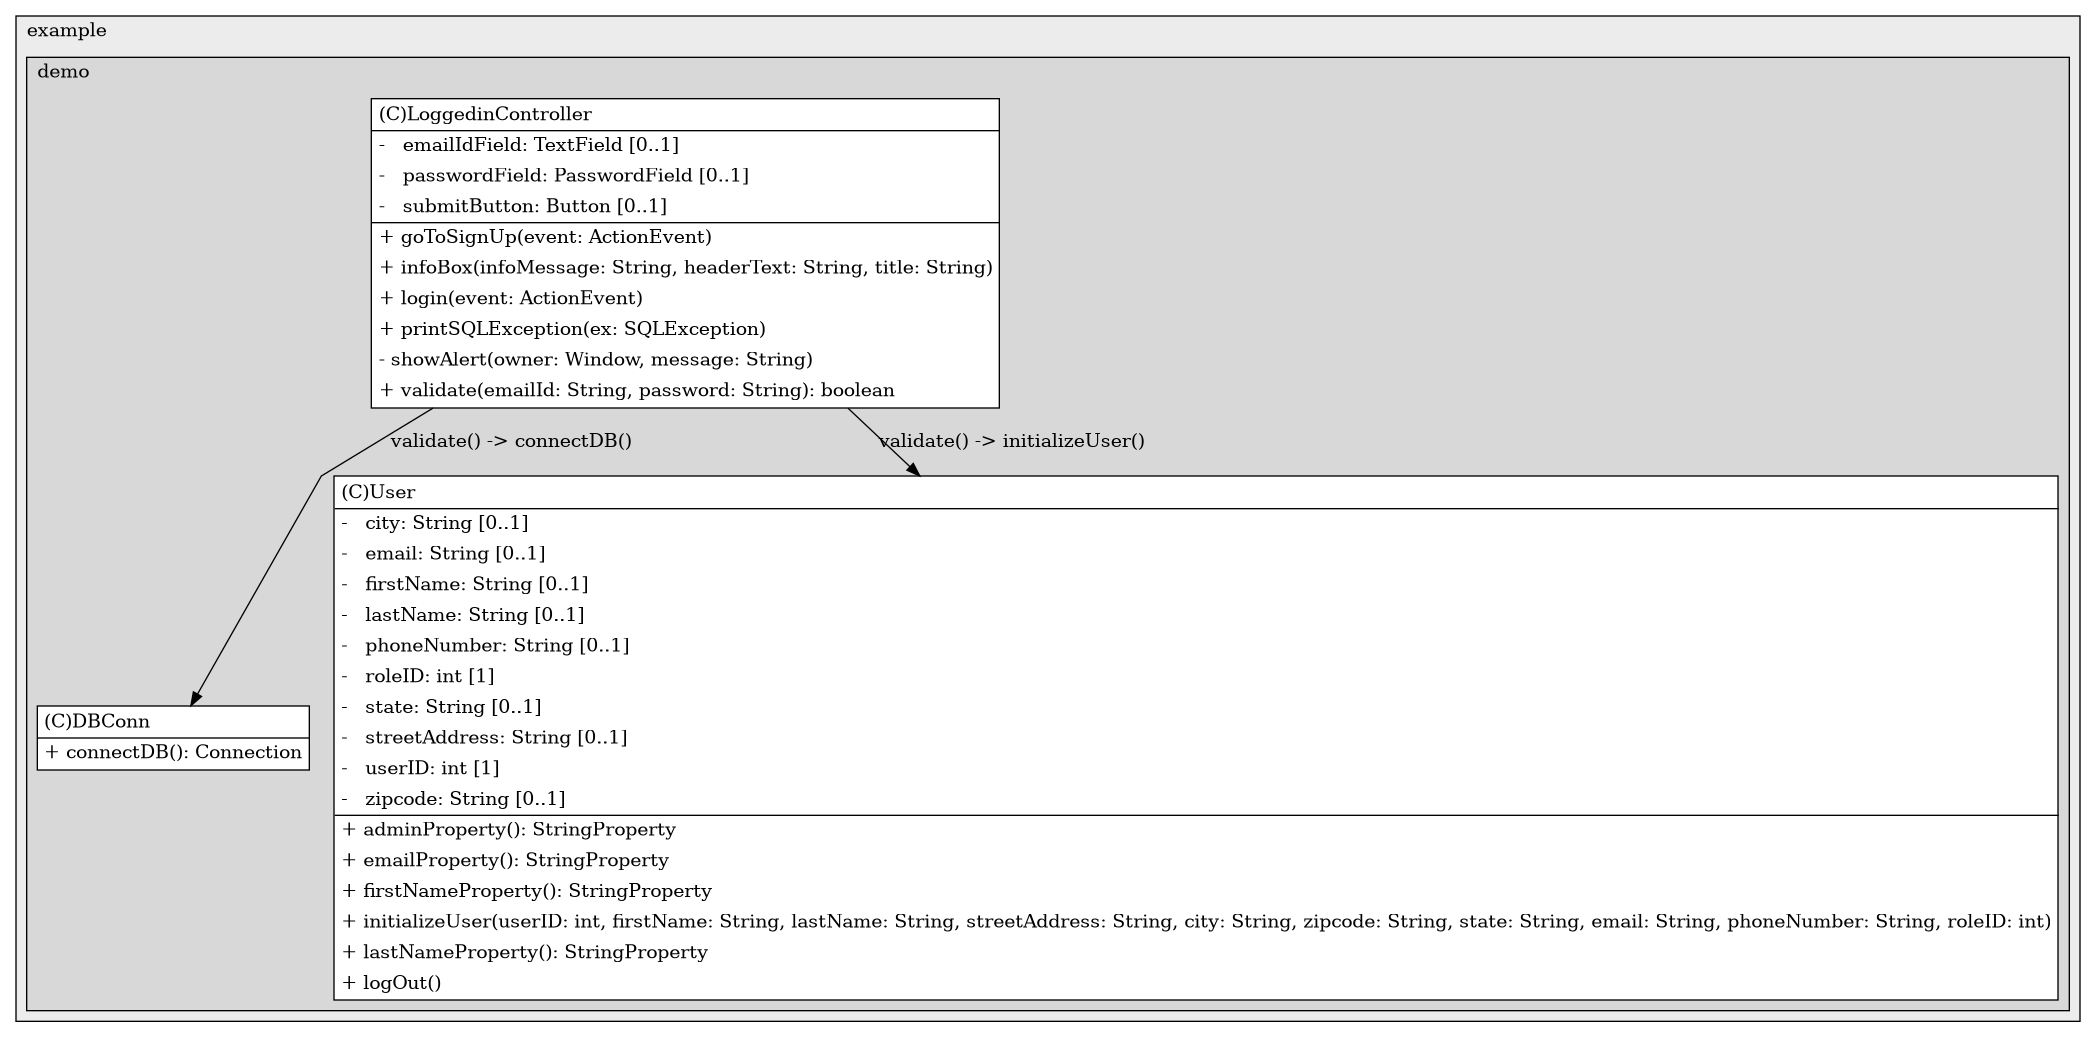 @startuml

/' diagram meta data start
config=StructureConfiguration;
{
  "projectClassification": {
    "searchMode": "OpenProject", // OpenProject, AllProjects
    "includedProjects": "",
    "pathEndKeywords": "*.impl",
    "isClientPath": "",
    "isClientName": "",
    "isTestPath": "",
    "isTestName": "",
    "isMappingPath": "",
    "isMappingName": "",
    "isDataAccessPath": "",
    "isDataAccessName": "",
    "isDataStructurePath": "",
    "isDataStructureName": "",
    "isInterfaceStructuresPath": "",
    "isInterfaceStructuresName": "",
    "isEntryPointPath": "",
    "isEntryPointName": "",
    "treatFinalFieldsAsMandatory": false
  },
  "graphRestriction": {
    "classPackageExcludeFilter": "",
    "classPackageIncludeFilter": "",
    "classNameExcludeFilter": "",
    "classNameIncludeFilter": "",
    "methodNameExcludeFilter": "",
    "methodNameIncludeFilter": "",
    "removeByInheritance": "", // inheritance/annotation based filtering is done in a second step
    "removeByAnnotation": "",
    "removeByClassPackage": "", // cleanup the graph after inheritance/annotation based filtering is done
    "removeByClassName": "",
    "cutMappings": false,
    "cutEnum": true,
    "cutTests": true,
    "cutClient": true,
    "cutDataAccess": false,
    "cutInterfaceStructures": false,
    "cutDataStructures": false,
    "cutGetterAndSetter": true,
    "cutConstructors": true
  },
  "graphTraversal": {
    "forwardDepth": 6,
    "backwardDepth": 6,
    "classPackageExcludeFilter": "",
    "classPackageIncludeFilter": "",
    "classNameExcludeFilter": "",
    "classNameIncludeFilter": "",
    "methodNameExcludeFilter": "",
    "methodNameIncludeFilter": "",
    "hideMappings": false,
    "hideDataStructures": false,
    "hidePrivateMethods": true,
    "hideInterfaceCalls": true, // indirection: implementation -> interface (is hidden) -> implementation
    "onlyShowApplicationEntryPoints": false, // root node is included
    "useMethodCallsForStructureDiagram": "ForwardOnly" // ForwardOnly, BothDirections, No
  },
  "details": {
    "aggregation": "GroupByClass", // ByClass, GroupByClass, None
    "showClassGenericTypes": true,
    "showMethods": true,
    "showMethodParameterNames": true,
    "showMethodParameterTypes": true,
    "showMethodReturnType": true,
    "showPackageLevels": 2,
    "showDetailedClassStructure": true
  },
  "rootClass": "com.example.demo.LoggedinController",
  "extensionCallbackMethod": "" // qualified.class.name#methodName - signature: public static String method(String)
}
diagram meta data end '/



digraph g {
    rankdir="TB"
    splines=polyline
    

'nodes 
subgraph cluster_1322970774 { 
   	label=example
	labeljust=l
	fillcolor="#ececec"
	style=filled
   
   subgraph cluster_134842393 { 
   	label=demo
	labeljust=l
	fillcolor="#d8d8d8"
	style=filled
   
   DBConn813456180[
	label=<<TABLE BORDER="1" CELLBORDER="0" CELLPADDING="4" CELLSPACING="0">
<TR><TD ALIGN="LEFT" >(C)DBConn</TD></TR>
<HR/>
<TR><TD ALIGN="LEFT" >+ connectDB(): Connection</TD></TR>
</TABLE>>
	style=filled
	margin=0
	shape=plaintext
	fillcolor="#FFFFFF"
];

LoggedinController813456180[
	label=<<TABLE BORDER="1" CELLBORDER="0" CELLPADDING="4" CELLSPACING="0">
<TR><TD ALIGN="LEFT" >(C)LoggedinController</TD></TR>
<HR/>
<TR><TD ALIGN="LEFT" >-   emailIdField: TextField [0..1]</TD></TR>
<TR><TD ALIGN="LEFT" >-   passwordField: PasswordField [0..1]</TD></TR>
<TR><TD ALIGN="LEFT" >-   submitButton: Button [0..1]</TD></TR>
<HR/>
<TR><TD ALIGN="LEFT" >+ goToSignUp(event: ActionEvent)</TD></TR>
<TR><TD ALIGN="LEFT" >+ infoBox(infoMessage: String, headerText: String, title: String)</TD></TR>
<TR><TD ALIGN="LEFT" >+ login(event: ActionEvent)</TD></TR>
<TR><TD ALIGN="LEFT" >+ printSQLException(ex: SQLException)</TD></TR>
<TR><TD ALIGN="LEFT" >- showAlert(owner: Window, message: String)</TD></TR>
<TR><TD ALIGN="LEFT" >+ validate(emailId: String, password: String): boolean</TD></TR>
</TABLE>>
	style=filled
	margin=0
	shape=plaintext
	fillcolor="#FFFFFF"
];

User813456180[
	label=<<TABLE BORDER="1" CELLBORDER="0" CELLPADDING="4" CELLSPACING="0">
<TR><TD ALIGN="LEFT" >(C)User</TD></TR>
<HR/>
<TR><TD ALIGN="LEFT" >-   city: String [0..1]</TD></TR>
<TR><TD ALIGN="LEFT" >-   email: String [0..1]</TD></TR>
<TR><TD ALIGN="LEFT" >-   firstName: String [0..1]</TD></TR>
<TR><TD ALIGN="LEFT" >-   lastName: String [0..1]</TD></TR>
<TR><TD ALIGN="LEFT" >-   phoneNumber: String [0..1]</TD></TR>
<TR><TD ALIGN="LEFT" >-   roleID: int [1]</TD></TR>
<TR><TD ALIGN="LEFT" >-   state: String [0..1]</TD></TR>
<TR><TD ALIGN="LEFT" >-   streetAddress: String [0..1]</TD></TR>
<TR><TD ALIGN="LEFT" >-   userID: int [1]</TD></TR>
<TR><TD ALIGN="LEFT" >-   zipcode: String [0..1]</TD></TR>
<HR/>
<TR><TD ALIGN="LEFT" >+ adminProperty(): StringProperty</TD></TR>
<TR><TD ALIGN="LEFT" >+ emailProperty(): StringProperty</TD></TR>
<TR><TD ALIGN="LEFT" >+ firstNameProperty(): StringProperty</TD></TR>
<TR><TD ALIGN="LEFT" >+ initializeUser(userID: int, firstName: String, lastName: String, streetAddress: String, city: String, zipcode: String, state: String, email: String, phoneNumber: String, roleID: int)</TD></TR>
<TR><TD ALIGN="LEFT" >+ lastNameProperty(): StringProperty</TD></TR>
<TR><TD ALIGN="LEFT" >+ logOut()</TD></TR>
</TABLE>>
	style=filled
	margin=0
	shape=plaintext
	fillcolor="#FFFFFF"
];
} 
} 

'edges    
LoggedinController813456180 -> DBConn813456180[label="validate() -> connectDB()"];
LoggedinController813456180 -> User813456180[label="validate() -> initializeUser()"];
    
}
@enduml